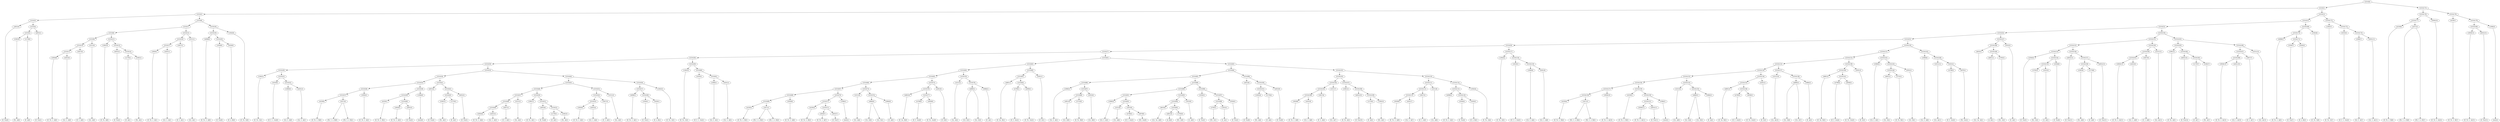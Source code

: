 digraph sample{
"L4055(0)"->"[D  Fis](0)"
"L3362(0)"->"[Fis  A](0)"
"L1279(0)"->"[D  A](0)"
"L5310(5)"->"L3362(0)"
"L5310(5)"->"L1279(0)"
"L4055(1)"->"[D  Fis](1)"
"L5310(4)"->"L5310(5)"
"L5310(4)"->"L4055(1)"
"L5310(3)"->"L4055(0)"
"L5310(3)"->"L5310(4)"
"L3928(0)"->"[E  Fis  G  A](0)"
"L4501(0)"->"[Cis  G  A](0)"
"L5310(11)"->"L3928(0)"
"L5310(11)"->"L4501(0)"
"L3637(0)"->"[E  G  A](0)"
"L5310(10)"->"L5310(11)"
"L5310(10)"->"L3637(0)"
"L3221(0)"->"[Cis  A](0)"
"L5310(9)"->"L5310(10)"
"L5310(9)"->"L3221(0)"
"L2081(0)"->"[D  Fis  A](0)"
"L4055(2)"->"[D  Fis](2)"
"L1279(1)"->"[D  A](1)"
"L3362(1)"->"[Fis  A](1)"
"L5310(14)"->"L1279(1)"
"L5310(14)"->"L3362(1)"
"L5310(13)"->"L4055(2)"
"L5310(13)"->"L5310(14)"
"L5310(12)"->"L2081(0)"
"L5310(12)"->"L5310(13)"
"L5310(8)"->"L5310(9)"
"L5310(8)"->"L5310(12)"
"L3928(1)"->"[E  Fis  G  A](1)"
"L4501(1)"->"[Cis  G  A](1)"
"L5310(17)"->"L3928(1)"
"L5310(17)"->"L4501(1)"
"L3637(1)"->"[E  G  A](1)"
"L5310(16)"->"L5310(17)"
"L5310(16)"->"L3637(1)"
"L3221(1)"->"[Cis  A](1)"
"L5310(15)"->"L5310(16)"
"L5310(15)"->"L3221(1)"
"L5310(7)"->"L5310(8)"
"L5310(7)"->"L5310(15)"
"L4098(0)"->"[D  Fis  G  A](0)"
"L2056(0)"->"[E  Fis](0)"
"L3426(0)"->"[D  A  B](0)"
"L5310(20)"->"L2056(0)"
"L5310(20)"->"L3426(0)"
"L5310(19)"->"L4098(0)"
"L5310(19)"->"L5310(20)"
"L1943(0)"->"[E  Fis  G](0)"
"L5310(18)"->"L5310(19)"
"L5310(18)"->"L1943(0)"
"L5310(6)"->"L5310(7)"
"L5310(6)"->"L5310(18)"
"L5310(2)"->"L5310(3)"
"L5310(2)"->"L5310(6)"
"L1943(1)"->"[E  Fis  G](1)"
"L5019(0)"->"[D  E  G  Gis](0)"
"L2060(0)"->"[Cis  E  A](0)"
"L4501(2)"->"[Cis  G  A](2)"
"L5310(32)"->"L2060(0)"
"L5310(32)"->"L4501(2)"
"L5310(31)"->"L5019(0)"
"L5310(31)"->"L5310(32)"
"L5310(30)"->"L1943(1)"
"L5310(30)"->"L5310(31)"
"L4329(0)"->"[D  Fis  G  B](0)"
"L3471(0)"->"[Fis  G  A  B](0)"
"L3471(0)"->"[Fis  G  A  B](1)"
"L5310(37)"->"L4329(0)"
"L5310(37)"->"L3471(0)"
"L3928(2)"->"[E  Fis  G  A](2)"
"L5310(36)"->"L5310(37)"
"L5310(36)"->"L3928(2)"
"L4329(1)"->"[D  Fis  G  B](1)"
"L3928(3)"->"[E  Fis  G  A](3)"
"L4055(3)"->"[D  Fis](3)"
"L5310(40)"->"L3928(3)"
"L5310(40)"->"L4055(3)"
"L5310(39)"->"L4329(1)"
"L5310(39)"->"L5310(40)"
"L1084(0)"->"[rest](0)"
"L5310(38)"->"L5310(39)"
"L5310(38)"->"L1084(0)"
"L5310(35)"->"L5310(36)"
"L5310(35)"->"L5310(38)"
"L4055(4)"->"[D  Fis](4)"
"L3362(2)"->"[Fis  A](2)"
"L1279(2)"->"[D  A](2)"
"L5310(43)"->"L3362(2)"
"L5310(43)"->"L1279(2)"
"L4055(5)"->"[D  Fis](5)"
"L5310(42)"->"L5310(43)"
"L5310(42)"->"L4055(5)"
"L5310(41)"->"L4055(4)"
"L5310(41)"->"L5310(42)"
"L5310(34)"->"L5310(35)"
"L5310(34)"->"L5310(41)"
"L3928(4)"->"[E  Fis  G  A](4)"
"L4501(3)"->"[Cis  G  A](3)"
"L5310(49)"->"L3928(4)"
"L5310(49)"->"L4501(3)"
"L3637(2)"->"[E  G  A](2)"
"L5310(48)"->"L5310(49)"
"L5310(48)"->"L3637(2)"
"L3221(2)"->"[Cis  A](2)"
"L5310(47)"->"L5310(48)"
"L5310(47)"->"L3221(2)"
"L2081(1)"->"[D  Fis  A](1)"
"L4055(6)"->"[D  Fis](6)"
"L1279(3)"->"[D  A](3)"
"L3362(3)"->"[Fis  A](3)"
"L5310(52)"->"L1279(3)"
"L5310(52)"->"L3362(3)"
"L5310(51)"->"L4055(6)"
"L5310(51)"->"L5310(52)"
"L5310(50)"->"L2081(1)"
"L5310(50)"->"L5310(51)"
"L5310(46)"->"L5310(47)"
"L5310(46)"->"L5310(50)"
"L3928(5)"->"[E  Fis  G  A](5)"
"L4501(4)"->"[Cis  G  A](4)"
"L5310(55)"->"L3928(5)"
"L5310(55)"->"L4501(4)"
"L3637(3)"->"[E  G  A](3)"
"L5310(54)"->"L5310(55)"
"L5310(54)"->"L3637(3)"
"L3221(3)"->"[Cis  A](3)"
"L5310(53)"->"L5310(54)"
"L5310(53)"->"L3221(3)"
"L5310(45)"->"L5310(46)"
"L5310(45)"->"L5310(53)"
"L4098(1)"->"[D  Fis  G  A](1)"
"L2056(1)"->"[E  Fis](1)"
"L3426(1)"->"[D  A  B](1)"
"L5310(58)"->"L2056(1)"
"L5310(58)"->"L3426(1)"
"L5310(57)"->"L4098(1)"
"L5310(57)"->"L5310(58)"
"L1943(2)"->"[E  Fis  G](2)"
"L5310(56)"->"L5310(57)"
"L5310(56)"->"L1943(2)"
"L5310(44)"->"L5310(45)"
"L5310(44)"->"L5310(56)"
"L5310(33)"->"L5310(34)"
"L5310(33)"->"L5310(44)"
"L5310(29)"->"L5310(30)"
"L5310(29)"->"L5310(33)"
"L1943(3)"->"[E  Fis  G](3)"
"L5019(1)"->"[D  E  G  Gis](1)"
"L2060(1)"->"[Cis  E  A](1)"
"L4501(5)"->"[Cis  G  A](5)"
"L5310(61)"->"L2060(1)"
"L5310(61)"->"L4501(5)"
"L5310(60)"->"L5019(1)"
"L5310(60)"->"L5310(61)"
"L5310(59)"->"L1943(3)"
"L5310(59)"->"L5310(60)"
"L5310(28)"->"L5310(29)"
"L5310(28)"->"L5310(59)"
"L4329(2)"->"[D  Fis  G  B](2)"
"L3471(1)"->"[Fis  G  A  B](2)"
"L3471(1)"->"[Fis  G  A  B](3)"
"L5310(69)"->"L4329(2)"
"L5310(69)"->"L3471(1)"
"L3928(6)"->"[E  Fis  G  A](6)"
"L5310(68)"->"L5310(69)"
"L5310(68)"->"L3928(6)"
"L4329(3)"->"[D  Fis  G  B](3)"
"L3928(7)"->"[E  Fis  G  A](7)"
"L4055(7)"->"[D  Fis](7)"
"L5310(72)"->"L3928(7)"
"L5310(72)"->"L4055(7)"
"L5310(71)"->"L4329(3)"
"L5310(71)"->"L5310(72)"
"L1084(1)"->"[rest](1)"
"L5310(70)"->"L5310(71)"
"L5310(70)"->"L1084(1)"
"L5310(67)"->"L5310(68)"
"L5310(67)"->"L5310(70)"
"L3221(4)"->"[Cis  A](4)"
"L4690(0)"->"[Cis  E](0)"
"L4690(0)"->"[Cis  E](1)"
"L3684(0)"->"[E  A](0)"
"L5310(74)"->"L4690(0)"
"L5310(74)"->"L3684(0)"
"L5310(73)"->"L3221(4)"
"L5310(73)"->"L5310(74)"
"L5310(66)"->"L5310(67)"
"L5310(66)"->"L5310(73)"
"L4691(0)"->"[D  Gis  B](0)"
"L4799(0)"->"[D  E  Gis](0)"
"L4938(0)"->"[E  Fis  Gis](0)"
"L5310(77)"->"L4799(0)"
"L5310(77)"->"L4938(0)"
"L5310(76)"->"L4691(0)"
"L5310(76)"->"L5310(77)"
"L4301(0)"->"[D  E](0)"
"L5310(75)"->"L5310(76)"
"L5310(75)"->"L4301(0)"
"L5310(65)"->"L5310(66)"
"L5310(65)"->"L5310(75)"
"L3221(5)"->"[Cis  A](5)"
"L4690(1)"->"[Cis  E](2)"
"L4690(1)"->"[Cis  E](3)"
"L3684(1)"->"[E  A](1)"
"L5310(79)"->"L4690(1)"
"L5310(79)"->"L3684(1)"
"L5310(78)"->"L3221(5)"
"L5310(78)"->"L5310(79)"
"L5310(64)"->"L5310(65)"
"L5310(64)"->"L5310(78)"
"L4691(1)"->"[D  Gis  B](1)"
"L4799(1)"->"[D  E  Gis](1)"
"L4938(1)"->"[E  Fis  Gis](1)"
"L5310(82)"->"L4799(1)"
"L5310(82)"->"L4938(1)"
"L5310(81)"->"L4691(1)"
"L5310(81)"->"L5310(82)"
"L4301(1)"->"[D  E](1)"
"L5310(80)"->"L5310(81)"
"L5310(80)"->"L4301(1)"
"L5310(63)"->"L5310(64)"
"L5310(63)"->"L5310(80)"
"L2060(2)"->"[Cis  E  A](2)"
"L4951(0)"->"[Cis  D](0)"
"L3753(0)"->"[D  Fis  B](0)"
"L5310(88)"->"L4951(0)"
"L5310(88)"->"L3753(0)"
"L5055(0)"->"[Cis  B](0)"
"L5310(87)"->"L5310(88)"
"L5310(87)"->"L5055(0)"
"L5310(86)"->"L2060(2)"
"L5310(86)"->"L5310(87)"
"L2060(3)"->"[Cis  E  A](3)"
"L3221(6)"->"[Cis  A](6)"
"L4799(2)"->"[D  E  Gis](2)"
"L4979(0)"->"[Fis  Gis](0)"
"L5023(0)"->"L4799(2)"
"L5023(0)"->"L4979(0)"
"L5310(92)"->"L3221(6)"
"L5310(92)"->"L5023(0)"
"L5310(91)"->"L2060(3)"
"L5310(91)"->"L5310(92)"
"L4810(0)"->"[Cis  Gis  A](0)"
"L4831(0)"->"[A  B](0)"
"L3783(0)"->"[Fis  G](0)"
"L5310(95)"->"L4831(0)"
"L5310(95)"->"L3783(0)"
"L5310(94)"->"L4810(0)"
"L5310(94)"->"L5310(95)"
"L1623(0)"->"[G  A](0)"
"L5310(93)"->"L5310(94)"
"L5310(93)"->"L1623(0)"
"L5310(90)"->"L5310(91)"
"L5310(90)"->"L5310(93)"
"L2056(2)"->"[E  Fis](2)"
"L3783(1)"->"[Fis  G](1)"
"L1623(1)"->"[G  A](1)"
"L5310(98)"->"L3783(1)"
"L5310(98)"->"L1623(1)"
"L2056(3)"->"[E  Fis](3)"
"L5310(97)"->"L5310(98)"
"L5310(97)"->"L2056(3)"
"L5310(96)"->"L2056(2)"
"L5310(96)"->"L5310(97)"
"L5310(89)"->"L5310(90)"
"L5310(89)"->"L5310(96)"
"L5310(85)"->"L5310(86)"
"L5310(85)"->"L5310(89)"
"L4055(8)"->"[D  Fis](8)"
"L3362(4)"->"[Fis  A](4)"
"L1279(4)"->"[D  A](4)"
"L5310(101)"->"L3362(4)"
"L5310(101)"->"L1279(4)"
"L4055(9)"->"[D  Fis](9)"
"L5310(100)"->"L5310(101)"
"L5310(100)"->"L4055(9)"
"L5310(99)"->"L4055(8)"
"L5310(99)"->"L5310(100)"
"L5310(84)"->"L5310(85)"
"L5310(84)"->"L5310(99)"
"L3928(8)"->"[E  Fis  G  A](8)"
"L4501(6)"->"[Cis  G  A](6)"
"L5310(106)"->"L3928(8)"
"L5310(106)"->"L4501(6)"
"L3637(4)"->"[E  G  A](4)"
"L5310(105)"->"L5310(106)"
"L5310(105)"->"L3637(4)"
"L3221(7)"->"[Cis  A](7)"
"L5310(104)"->"L5310(105)"
"L5310(104)"->"L3221(7)"
"L2081(2)"->"[D  Fis  A](2)"
"L4055(10)"->"[D  Fis](10)"
"L1279(5)"->"[D  A](5)"
"L3362(5)"->"[Fis  A](5)"
"L5310(109)"->"L1279(5)"
"L5310(109)"->"L3362(5)"
"L5310(108)"->"L4055(10)"
"L5310(108)"->"L5310(109)"
"L5310(107)"->"L2081(2)"
"L5310(107)"->"L5310(108)"
"L5310(103)"->"L5310(104)"
"L5310(103)"->"L5310(107)"
"L3928(9)"->"[E  Fis  G  A](9)"
"L4501(7)"->"[Cis  G  A](7)"
"L5310(113)"->"L3928(9)"
"L5310(113)"->"L4501(7)"
"L3637(5)"->"[E  G  A](5)"
"L5310(112)"->"L5310(113)"
"L5310(112)"->"L3637(5)"
"L3221(8)"->"[Cis  A](8)"
"L5310(111)"->"L5310(112)"
"L5310(111)"->"L3221(8)"
"L4098(2)"->"[D  Fis  G  A](2)"
"L2056(4)"->"[E  Fis](4)"
"L3426(2)"->"[D  A  B](2)"
"L5310(116)"->"L2056(4)"
"L5310(116)"->"L3426(2)"
"L5310(115)"->"L4098(2)"
"L5310(115)"->"L5310(116)"
"L1943(4)"->"[E  Fis  G](4)"
"L5310(114)"->"L5310(115)"
"L5310(114)"->"L1943(4)"
"L5310(110)"->"L5310(111)"
"L5310(110)"->"L5310(114)"
"L5310(102)"->"L5310(103)"
"L5310(102)"->"L5310(110)"
"L5310(83)"->"L5310(84)"
"L5310(83)"->"L5310(102)"
"L5310(62)"->"L5310(63)"
"L5310(62)"->"L5310(83)"
"L5310(27)"->"L5310(28)"
"L5310(27)"->"L5310(62)"
"L1943(5)"->"[E  Fis  G](5)"
"L5019(2)"->"[D  E  G  Gis](2)"
"L2060(4)"->"[Cis  E  A](4)"
"L4501(8)"->"[Cis  G  A](8)"
"L5310(119)"->"L2060(4)"
"L5310(119)"->"L4501(8)"
"L5310(118)"->"L5019(2)"
"L5310(118)"->"L5310(119)"
"L5310(117)"->"L1943(5)"
"L5310(117)"->"L5310(118)"
"L5310(26)"->"L5310(27)"
"L5310(26)"->"L5310(117)"
"L4329(4)"->"[D  Fis  G  B](4)"
"L3471(2)"->"[Fis  G  A  B](4)"
"L3471(2)"->"[Fis  G  A  B](5)"
"L5310(128)"->"L4329(4)"
"L5310(128)"->"L3471(2)"
"L3928(10)"->"[E  Fis  G  A](10)"
"L5310(127)"->"L5310(128)"
"L5310(127)"->"L3928(10)"
"L4329(5)"->"[D  Fis  G  B](5)"
"L3928(11)"->"[E  Fis  G  A](11)"
"L4055(11)"->"[D  Fis](11)"
"L5310(131)"->"L3928(11)"
"L5310(131)"->"L4055(11)"
"L1084(2)"->"[rest](2)"
"L5310(130)"->"L5310(131)"
"L5310(130)"->"L1084(2)"
"L5310(129)"->"L4329(5)"
"L5310(129)"->"L5310(130)"
"L5310(126)"->"L5310(127)"
"L5310(126)"->"L5310(129)"
"L3221(9)"->"[Cis  A](9)"
"L4690(2)"->"[Cis  E](4)"
"L4690(2)"->"[Cis  E](5)"
"L3684(2)"->"[E  A](2)"
"L5310(133)"->"L4690(2)"
"L5310(133)"->"L3684(2)"
"L5310(132)"->"L3221(9)"
"L5310(132)"->"L5310(133)"
"L5310(125)"->"L5310(126)"
"L5310(125)"->"L5310(132)"
"L4691(2)"->"[D  Gis  B](2)"
"L4799(3)"->"[D  E  Gis](3)"
"L4938(2)"->"[E  Fis  Gis](2)"
"L5310(136)"->"L4799(3)"
"L5310(136)"->"L4938(2)"
"L5310(135)"->"L4691(2)"
"L5310(135)"->"L5310(136)"
"L4301(2)"->"[D  E](2)"
"L5310(134)"->"L5310(135)"
"L5310(134)"->"L4301(2)"
"L5310(124)"->"L5310(125)"
"L5310(124)"->"L5310(134)"
"L3221(10)"->"[Cis  A](10)"
"L4690(3)"->"[Cis  E](6)"
"L4690(3)"->"[Cis  E](7)"
"L3684(3)"->"[E  A](3)"
"L5310(138)"->"L4690(3)"
"L5310(138)"->"L3684(3)"
"L5310(137)"->"L3221(10)"
"L5310(137)"->"L5310(138)"
"L5310(123)"->"L5310(124)"
"L5310(123)"->"L5310(137)"
"L4691(3)"->"[D  Gis  B](3)"
"L4799(4)"->"[D  E  Gis](4)"
"L4938(3)"->"[E  Fis  Gis](3)"
"L5310(141)"->"L4799(4)"
"L5310(141)"->"L4938(3)"
"L5310(140)"->"L4691(3)"
"L5310(140)"->"L5310(141)"
"L4301(3)"->"[D  E](3)"
"L5310(139)"->"L5310(140)"
"L5310(139)"->"L4301(3)"
"L5310(122)"->"L5310(123)"
"L5310(122)"->"L5310(139)"
"L2060(5)"->"[Cis  E  A](5)"
"L4951(1)"->"[Cis  D](1)"
"L3753(1)"->"[D  Fis  B](1)"
"L5310(144)"->"L4951(1)"
"L5310(144)"->"L3753(1)"
"L5055(1)"->"[Cis  B](1)"
"L5310(143)"->"L5310(144)"
"L5310(143)"->"L5055(1)"
"L5310(142)"->"L2060(5)"
"L5310(142)"->"L5310(143)"
"L5310(121)"->"L5310(122)"
"L5310(121)"->"L5310(142)"
"L2060(6)"->"[Cis  E  A](6)"
"L3221(11)"->"[Cis  A](11)"
"L4799(5)"->"[D  E  Gis](5)"
"L4979(1)"->"[Fis  Gis](1)"
"L5023(1)"->"L4799(5)"
"L5023(1)"->"L4979(1)"
"L5310(146)"->"L3221(11)"
"L5310(146)"->"L5023(1)"
"L5310(145)"->"L2060(6)"
"L5310(145)"->"L5310(146)"
"L5310(120)"->"L5310(121)"
"L5310(120)"->"L5310(145)"
"L5310(25)"->"L5310(26)"
"L5310(25)"->"L5310(120)"
"L4810(1)"->"[Cis  Gis  A](1)"
"L4831(1)"->"[A  B](1)"
"L3783(2)"->"[Fis  G](2)"
"L5310(149)"->"L4831(1)"
"L5310(149)"->"L3783(2)"
"L5310(148)"->"L4810(1)"
"L5310(148)"->"L5310(149)"
"L1623(2)"->"[G  A](2)"
"L5310(147)"->"L5310(148)"
"L5310(147)"->"L1623(2)"
"L5310(24)"->"L5310(25)"
"L5310(24)"->"L5310(147)"
"L2056(5)"->"[E  Fis](5)"
"L3783(3)"->"[Fis  G](3)"
"L1623(3)"->"[G  A](3)"
"L5310(155)"->"L3783(3)"
"L5310(155)"->"L1623(3)"
"L2056(6)"->"[E  Fis](6)"
"L5310(154)"->"L5310(155)"
"L5310(154)"->"L2056(6)"
"L5310(153)"->"L2056(5)"
"L5310(153)"->"L5310(154)"
"L4055(12)"->"[D  Fis](12)"
"L3362(6)"->"[Fis  A](6)"
"L1279(6)"->"[D  A](6)"
"L5310(158)"->"L3362(6)"
"L5310(158)"->"L1279(6)"
"L4055(13)"->"[D  Fis](13)"
"L5310(157)"->"L5310(158)"
"L5310(157)"->"L4055(13)"
"L5310(156)"->"L4055(12)"
"L5310(156)"->"L5310(157)"
"L5310(152)"->"L5310(153)"
"L5310(152)"->"L5310(156)"
"L3928(12)"->"[E  Fis  G  A](12)"
"L4501(9)"->"[Cis  G  A](9)"
"L5310(161)"->"L3928(12)"
"L5310(161)"->"L4501(9)"
"L3637(6)"->"[E  G  A](6)"
"L5310(160)"->"L5310(161)"
"L5310(160)"->"L3637(6)"
"L3221(12)"->"[Cis  A](12)"
"L5310(159)"->"L5310(160)"
"L5310(159)"->"L3221(12)"
"L5310(151)"->"L5310(152)"
"L5310(151)"->"L5310(159)"
"L2081(3)"->"[D  Fis  A](3)"
"L4055(14)"->"[D  Fis](14)"
"L1279(7)"->"[D  A](7)"
"L3362(7)"->"[Fis  A](7)"
"L5310(165)"->"L1279(7)"
"L5310(165)"->"L3362(7)"
"L5310(164)"->"L4055(14)"
"L5310(164)"->"L5310(165)"
"L5310(163)"->"L2081(3)"
"L5310(163)"->"L5310(164)"
"L3928(13)"->"[E  Fis  G  A](13)"
"L4501(10)"->"[Cis  G  A](10)"
"L5310(168)"->"L3928(13)"
"L5310(168)"->"L4501(10)"
"L3637(7)"->"[E  G  A](7)"
"L5310(167)"->"L5310(168)"
"L5310(167)"->"L3637(7)"
"L3221(13)"->"[Cis  A](13)"
"L5310(166)"->"L5310(167)"
"L5310(166)"->"L3221(13)"
"L5310(162)"->"L5310(163)"
"L5310(162)"->"L5310(166)"
"L5310(150)"->"L5310(151)"
"L5310(150)"->"L5310(162)"
"L5310(23)"->"L5310(24)"
"L5310(23)"->"L5310(150)"
"L4098(3)"->"[D  Fis  G  A](3)"
"L2056(7)"->"[E  Fis](7)"
"L3426(3)"->"[D  A  B](3)"
"L5310(171)"->"L2056(7)"
"L5310(171)"->"L3426(3)"
"L5310(170)"->"L4098(3)"
"L5310(170)"->"L5310(171)"
"L1943(6)"->"[E  Fis  G](6)"
"L5310(169)"->"L5310(170)"
"L5310(169)"->"L1943(6)"
"L5310(22)"->"L5310(23)"
"L5310(22)"->"L5310(169)"
"L1943(7)"->"[E  Fis  G](7)"
"L5019(3)"->"[D  E  G  Gis](3)"
"L2060(7)"->"[Cis  E  A](7)"
"L4501(11)"->"[Cis  G  A](11)"
"L5310(174)"->"L2060(7)"
"L5310(174)"->"L4501(11)"
"L5310(173)"->"L5019(3)"
"L5310(173)"->"L5310(174)"
"L5310(172)"->"L1943(7)"
"L5310(172)"->"L5310(173)"
"L5310(21)"->"L5310(22)"
"L5310(21)"->"L5310(172)"
"L5310(1)"->"L5310(2)"
"L5310(1)"->"L5310(21)"
"L4329(6)"->"[D  Fis  G  B](6)"
"L3471(3)"->"[Fis  G  A  B](6)"
"L3471(3)"->"[Fis  G  A  B](7)"
"L5310(177)"->"L4329(6)"
"L5310(177)"->"L3471(3)"
"L3928(14)"->"[E  Fis  G  A](14)"
"L5310(176)"->"L5310(177)"
"L5310(176)"->"L3928(14)"
"L4329(7)"->"[D  Fis  G  B](7)"
"L3928(15)"->"[E  Fis  G  A](15)"
"L4055(15)"->"[D  Fis](15)"
"L5310(180)"->"L3928(15)"
"L5310(180)"->"L4055(15)"
"L1084(3)"->"[rest](3)"
"L5310(179)"->"L5310(180)"
"L5310(179)"->"L1084(3)"
"L5310(178)"->"L4329(7)"
"L5310(178)"->"L5310(179)"
"L5310(175)"->"L5310(176)"
"L5310(175)"->"L5310(178)"
"L5310(0)"->"L5310(1)"
"L5310(0)"->"L5310(175)"
{rank = min; "L5310(0)"}
{rank = same; "L5310(1)"; "L5310(175)";}
{rank = same; "L5310(2)"; "L5310(21)"; "L5310(176)"; "L5310(178)";}
{rank = same; "L5310(3)"; "L5310(6)"; "L5310(22)"; "L5310(172)"; "L5310(177)"; "L3928(14)"; "L4329(7)"; "L5310(179)";}
{rank = same; "L4055(0)"; "L5310(4)"; "L5310(7)"; "L5310(18)"; "L5310(23)"; "L5310(169)"; "L1943(7)"; "L5310(173)"; "L4329(6)"; "L3471(3)"; "L5310(180)"; "L1084(3)";}
{rank = same; "L5310(5)"; "L4055(1)"; "L5310(8)"; "L5310(15)"; "L5310(19)"; "L1943(0)"; "L5310(24)"; "L5310(150)"; "L5310(170)"; "L1943(6)"; "L5019(3)"; "L5310(174)"; "L3928(15)"; "L4055(15)";}
{rank = same; "L3362(0)"; "L1279(0)"; "L5310(9)"; "L5310(12)"; "L5310(16)"; "L3221(1)"; "L4098(0)"; "L5310(20)"; "L5310(25)"; "L5310(147)"; "L5310(151)"; "L5310(162)"; "L4098(3)"; "L5310(171)"; "L2060(7)"; "L4501(11)";}
{rank = same; "L5310(10)"; "L3221(0)"; "L2081(0)"; "L5310(13)"; "L5310(17)"; "L3637(1)"; "L2056(0)"; "L3426(0)"; "L5310(26)"; "L5310(120)"; "L5310(148)"; "L1623(2)"; "L5310(152)"; "L5310(159)"; "L5310(163)"; "L5310(166)"; "L2056(7)"; "L3426(3)";}
{rank = same; "L5310(11)"; "L3637(0)"; "L4055(2)"; "L5310(14)"; "L3928(1)"; "L4501(1)"; "L5310(27)"; "L5310(117)"; "L5310(121)"; "L5310(145)"; "L4810(1)"; "L5310(149)"; "L5310(153)"; "L5310(156)"; "L5310(160)"; "L3221(12)"; "L2081(3)"; "L5310(164)"; "L5310(167)"; "L3221(13)";}
{rank = same; "L3928(0)"; "L4501(0)"; "L1279(1)"; "L3362(1)"; "L5310(28)"; "L5310(62)"; "L1943(5)"; "L5310(118)"; "L5310(122)"; "L5310(142)"; "L2060(6)"; "L5310(146)"; "L4831(1)"; "L3783(2)"; "L2056(5)"; "L5310(154)"; "L4055(12)"; "L5310(157)"; "L5310(161)"; "L3637(6)"; "L4055(14)"; "L5310(165)"; "L5310(168)"; "L3637(7)";}
{rank = same; "L5310(29)"; "L5310(59)"; "L5310(63)"; "L5310(83)"; "L5019(2)"; "L5310(119)"; "L5310(123)"; "L5310(139)"; "L2060(5)"; "L5310(143)"; "L3221(11)"; "L5023(1)"; "L5310(155)"; "L2056(6)"; "L5310(158)"; "L4055(13)"; "L3928(12)"; "L4501(9)"; "L1279(7)"; "L3362(7)"; "L3928(13)"; "L4501(10)";}
{rank = same; "L5310(30)"; "L5310(33)"; "L1943(3)"; "L5310(60)"; "L5310(64)"; "L5310(80)"; "L5310(84)"; "L5310(102)"; "L2060(4)"; "L4501(8)"; "L5310(124)"; "L5310(137)"; "L5310(140)"; "L4301(3)"; "L5310(144)"; "L5055(1)"; "L4799(5)"; "L4979(1)"; "L3783(3)"; "L1623(3)"; "L3362(6)"; "L1279(6)";}
{rank = same; "L1943(1)"; "L5310(31)"; "L5310(34)"; "L5310(44)"; "L5019(1)"; "L5310(61)"; "L5310(65)"; "L5310(78)"; "L5310(81)"; "L4301(1)"; "L5310(85)"; "L5310(99)"; "L5310(103)"; "L5310(110)"; "L5310(125)"; "L5310(134)"; "L3221(10)"; "L5310(138)"; "L4691(3)"; "L5310(141)"; "L4951(1)"; "L3753(1)";}
{rank = same; "L5019(0)"; "L5310(32)"; "L5310(35)"; "L5310(41)"; "L5310(45)"; "L5310(56)"; "L2060(1)"; "L4501(5)"; "L5310(66)"; "L5310(75)"; "L3221(5)"; "L5310(79)"; "L4691(1)"; "L5310(82)"; "L5310(86)"; "L5310(89)"; "L4055(8)"; "L5310(100)"; "L5310(104)"; "L5310(107)"; "L5310(111)"; "L5310(114)"; "L5310(126)"; "L5310(132)"; "L5310(135)"; "L4301(2)"; "L4690(3)"; "L3684(3)"; "L4799(4)"; "L4938(3)";}
{rank = same; "L2060(0)"; "L4501(2)"; "L5310(36)"; "L5310(38)"; "L4055(4)"; "L5310(42)"; "L5310(46)"; "L5310(53)"; "L5310(57)"; "L1943(2)"; "L5310(67)"; "L5310(73)"; "L5310(76)"; "L4301(0)"; "L4690(1)"; "L3684(1)"; "L4799(1)"; "L4938(1)"; "L2060(2)"; "L5310(87)"; "L5310(90)"; "L5310(96)"; "L5310(101)"; "L4055(9)"; "L5310(105)"; "L3221(7)"; "L2081(2)"; "L5310(108)"; "L5310(112)"; "L3221(8)"; "L5310(115)"; "L1943(4)"; "L5310(127)"; "L5310(129)"; "L3221(9)"; "L5310(133)"; "L4691(2)"; "L5310(136)";}
{rank = same; "L5310(37)"; "L3928(2)"; "L5310(39)"; "L1084(0)"; "L5310(43)"; "L4055(5)"; "L5310(47)"; "L5310(50)"; "L5310(54)"; "L3221(3)"; "L4098(1)"; "L5310(58)"; "L5310(68)"; "L5310(70)"; "L3221(4)"; "L5310(74)"; "L4691(0)"; "L5310(77)"; "L5310(88)"; "L5055(0)"; "L5310(91)"; "L5310(93)"; "L2056(2)"; "L5310(97)"; "L3362(4)"; "L1279(4)"; "L5310(106)"; "L3637(4)"; "L4055(10)"; "L5310(109)"; "L5310(113)"; "L3637(5)"; "L4098(2)"; "L5310(116)"; "L5310(128)"; "L3928(10)"; "L4329(5)"; "L5310(130)"; "L4690(2)"; "L3684(2)"; "L4799(3)"; "L4938(2)";}
{rank = same; "L4329(0)"; "L3471(0)"; "L4329(1)"; "L5310(40)"; "L3362(2)"; "L1279(2)"; "L5310(48)"; "L3221(2)"; "L2081(1)"; "L5310(51)"; "L5310(55)"; "L3637(3)"; "L2056(1)"; "L3426(1)"; "L5310(69)"; "L3928(6)"; "L5310(71)"; "L1084(1)"; "L4690(0)"; "L3684(0)"; "L4799(0)"; "L4938(0)"; "L4951(0)"; "L3753(0)"; "L2060(3)"; "L5310(92)"; "L5310(94)"; "L1623(0)"; "L5310(98)"; "L2056(3)"; "L3928(8)"; "L4501(6)"; "L1279(5)"; "L3362(5)"; "L3928(9)"; "L4501(7)"; "L2056(4)"; "L3426(2)"; "L4329(4)"; "L3471(2)"; "L5310(131)"; "L1084(2)";}
{rank = same; "L3928(3)"; "L4055(3)"; "L5310(49)"; "L3637(2)"; "L4055(6)"; "L5310(52)"; "L3928(5)"; "L4501(4)"; "L4329(2)"; "L3471(1)"; "L4329(3)"; "L5310(72)"; "L3221(6)"; "L5023(0)"; "L4810(0)"; "L5310(95)"; "L3783(1)"; "L1623(1)"; "L3928(11)"; "L4055(11)";}
{rank = same; "L3928(4)"; "L4501(3)"; "L1279(3)"; "L3362(3)"; "L3928(7)"; "L4055(7)"; "L4799(2)"; "L4979(0)"; "L4831(0)"; "L3783(0)";}
{rank = max; "[A  B](0)"; "[A  B](1)"; "[Cis  A](0)"; "[Cis  A](1)"; "[Cis  A](10)"; "[Cis  A](11)"; "[Cis  A](12)"; "[Cis  A](13)"; "[Cis  A](2)"; "[Cis  A](3)"; "[Cis  A](4)"; "[Cis  A](5)"; "[Cis  A](6)"; "[Cis  A](7)"; "[Cis  A](8)"; "[Cis  A](9)"; "[Cis  B](0)"; "[Cis  B](1)"; "[Cis  D](0)"; "[Cis  D](1)"; "[Cis  E  A](0)"; "[Cis  E  A](1)"; "[Cis  E  A](2)"; "[Cis  E  A](3)"; "[Cis  E  A](4)"; "[Cis  E  A](5)"; "[Cis  E  A](6)"; "[Cis  E  A](7)"; "[Cis  E](0)"; "[Cis  E](1)"; "[Cis  E](2)"; "[Cis  E](3)"; "[Cis  E](4)"; "[Cis  E](5)"; "[Cis  E](6)"; "[Cis  E](7)"; "[Cis  G  A](0)"; "[Cis  G  A](1)"; "[Cis  G  A](10)"; "[Cis  G  A](11)"; "[Cis  G  A](2)"; "[Cis  G  A](3)"; "[Cis  G  A](4)"; "[Cis  G  A](5)"; "[Cis  G  A](6)"; "[Cis  G  A](7)"; "[Cis  G  A](8)"; "[Cis  G  A](9)"; "[Cis  Gis  A](0)"; "[Cis  Gis  A](1)"; "[D  A  B](0)"; "[D  A  B](1)"; "[D  A  B](2)"; "[D  A  B](3)"; "[D  A](0)"; "[D  A](1)"; "[D  A](2)"; "[D  A](3)"; "[D  A](4)"; "[D  A](5)"; "[D  A](6)"; "[D  A](7)"; "[D  E  G  Gis](0)"; "[D  E  G  Gis](1)"; "[D  E  G  Gis](2)"; "[D  E  G  Gis](3)"; "[D  E  Gis](0)"; "[D  E  Gis](1)"; "[D  E  Gis](2)"; "[D  E  Gis](3)"; "[D  E  Gis](4)"; "[D  E  Gis](5)"; "[D  E](0)"; "[D  E](1)"; "[D  E](2)"; "[D  E](3)"; "[D  Fis  A](0)"; "[D  Fis  A](1)"; "[D  Fis  A](2)"; "[D  Fis  A](3)"; "[D  Fis  B](0)"; "[D  Fis  B](1)"; "[D  Fis  G  A](0)"; "[D  Fis  G  A](1)"; "[D  Fis  G  A](2)"; "[D  Fis  G  A](3)"; "[D  Fis  G  B](0)"; "[D  Fis  G  B](1)"; "[D  Fis  G  B](2)"; "[D  Fis  G  B](3)"; "[D  Fis  G  B](4)"; "[D  Fis  G  B](5)"; "[D  Fis  G  B](6)"; "[D  Fis  G  B](7)"; "[D  Fis](0)"; "[D  Fis](1)"; "[D  Fis](10)"; "[D  Fis](11)"; "[D  Fis](12)"; "[D  Fis](13)"; "[D  Fis](14)"; "[D  Fis](15)"; "[D  Fis](2)"; "[D  Fis](3)"; "[D  Fis](4)"; "[D  Fis](5)"; "[D  Fis](6)"; "[D  Fis](7)"; "[D  Fis](8)"; "[D  Fis](9)"; "[D  Gis  B](0)"; "[D  Gis  B](1)"; "[D  Gis  B](2)"; "[D  Gis  B](3)"; "[E  A](0)"; "[E  A](1)"; "[E  A](2)"; "[E  A](3)"; "[E  Fis  G  A](0)"; "[E  Fis  G  A](1)"; "[E  Fis  G  A](10)"; "[E  Fis  G  A](11)"; "[E  Fis  G  A](12)"; "[E  Fis  G  A](13)"; "[E  Fis  G  A](14)"; "[E  Fis  G  A](15)"; "[E  Fis  G  A](2)"; "[E  Fis  G  A](3)"; "[E  Fis  G  A](4)"; "[E  Fis  G  A](5)"; "[E  Fis  G  A](6)"; "[E  Fis  G  A](7)"; "[E  Fis  G  A](8)"; "[E  Fis  G  A](9)"; "[E  Fis  G](0)"; "[E  Fis  G](1)"; "[E  Fis  G](2)"; "[E  Fis  G](3)"; "[E  Fis  G](4)"; "[E  Fis  G](5)"; "[E  Fis  G](6)"; "[E  Fis  G](7)"; "[E  Fis  Gis](0)"; "[E  Fis  Gis](1)"; "[E  Fis  Gis](2)"; "[E  Fis  Gis](3)"; "[E  Fis](0)"; "[E  Fis](1)"; "[E  Fis](2)"; "[E  Fis](3)"; "[E  Fis](4)"; "[E  Fis](5)"; "[E  Fis](6)"; "[E  Fis](7)"; "[E  G  A](0)"; "[E  G  A](1)"; "[E  G  A](2)"; "[E  G  A](3)"; "[E  G  A](4)"; "[E  G  A](5)"; "[E  G  A](6)"; "[E  G  A](7)"; "[Fis  A](0)"; "[Fis  A](1)"; "[Fis  A](2)"; "[Fis  A](3)"; "[Fis  A](4)"; "[Fis  A](5)"; "[Fis  A](6)"; "[Fis  A](7)"; "[Fis  G  A  B](0)"; "[Fis  G  A  B](1)"; "[Fis  G  A  B](2)"; "[Fis  G  A  B](3)"; "[Fis  G  A  B](4)"; "[Fis  G  A  B](5)"; "[Fis  G  A  B](6)"; "[Fis  G  A  B](7)"; "[Fis  G](0)"; "[Fis  G](1)"; "[Fis  G](2)"; "[Fis  G](3)"; "[Fis  Gis](0)"; "[Fis  Gis](1)"; "[G  A](0)"; "[G  A](1)"; "[G  A](2)"; "[G  A](3)"; "[rest](0)"; "[rest](1)"; "[rest](2)"; "[rest](3)";}
}
